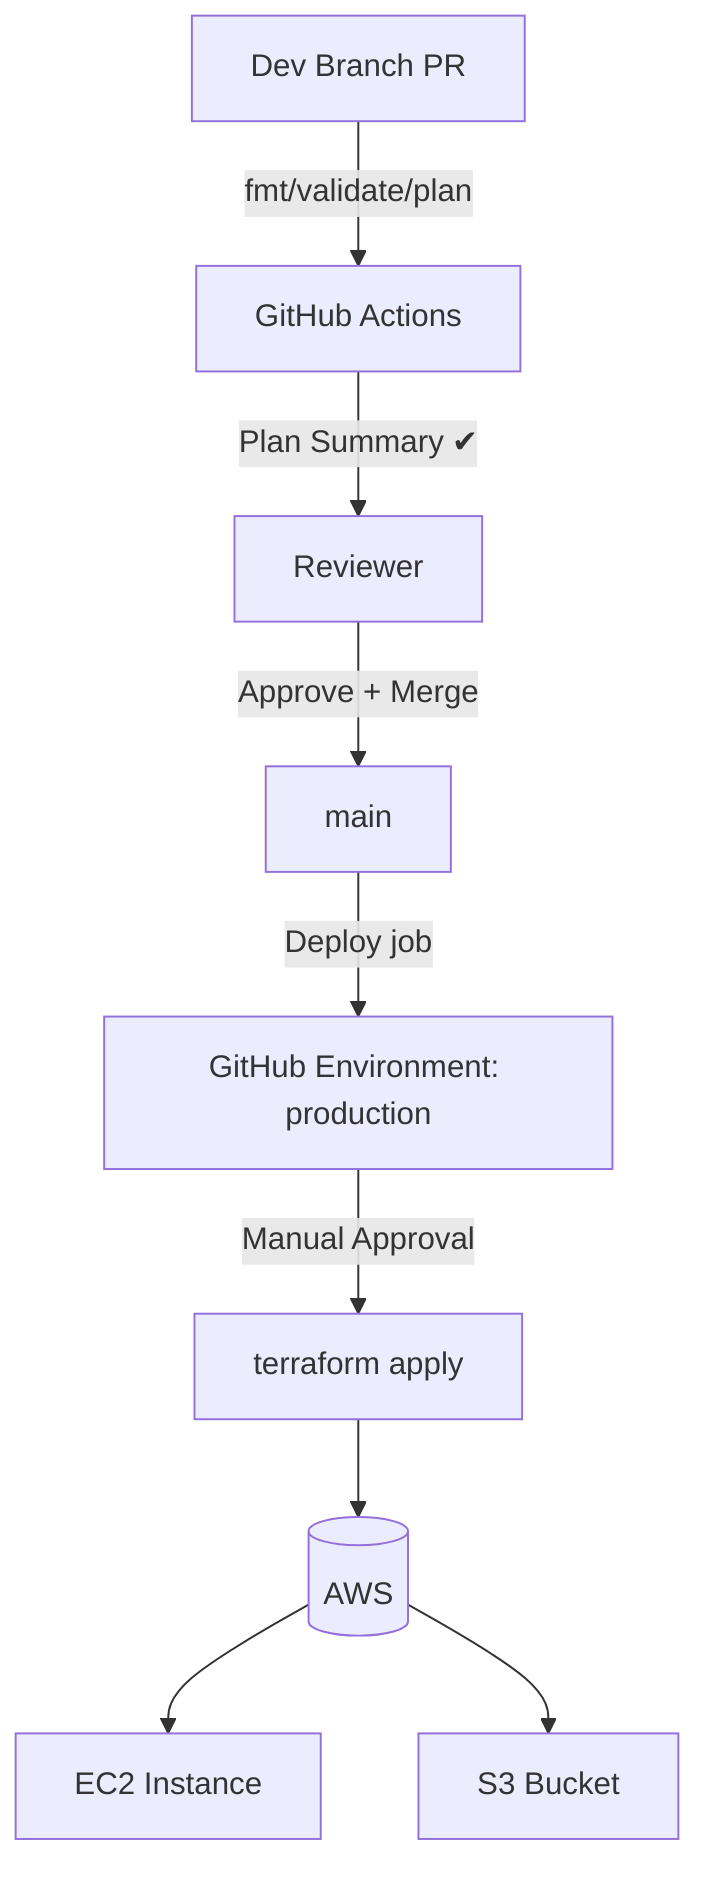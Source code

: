 ﻿graph TD
  Dev[Dev Branch PR] -->|fmt/validate/plan| CI[GitHub Actions]
  CI -->|Plan Summary ✔| Reviewer[Reviewer]
  Reviewer -->|Approve + Merge| Main[main]
  Main -->|Deploy job| Env[GitHub Environment: production]
  Env -->|Manual Approval| Apply[terraform apply]
  Apply --> AWS[(AWS)]
  AWS --> EC2[EC2 Instance]
  AWS --> S3[S3 Bucket]